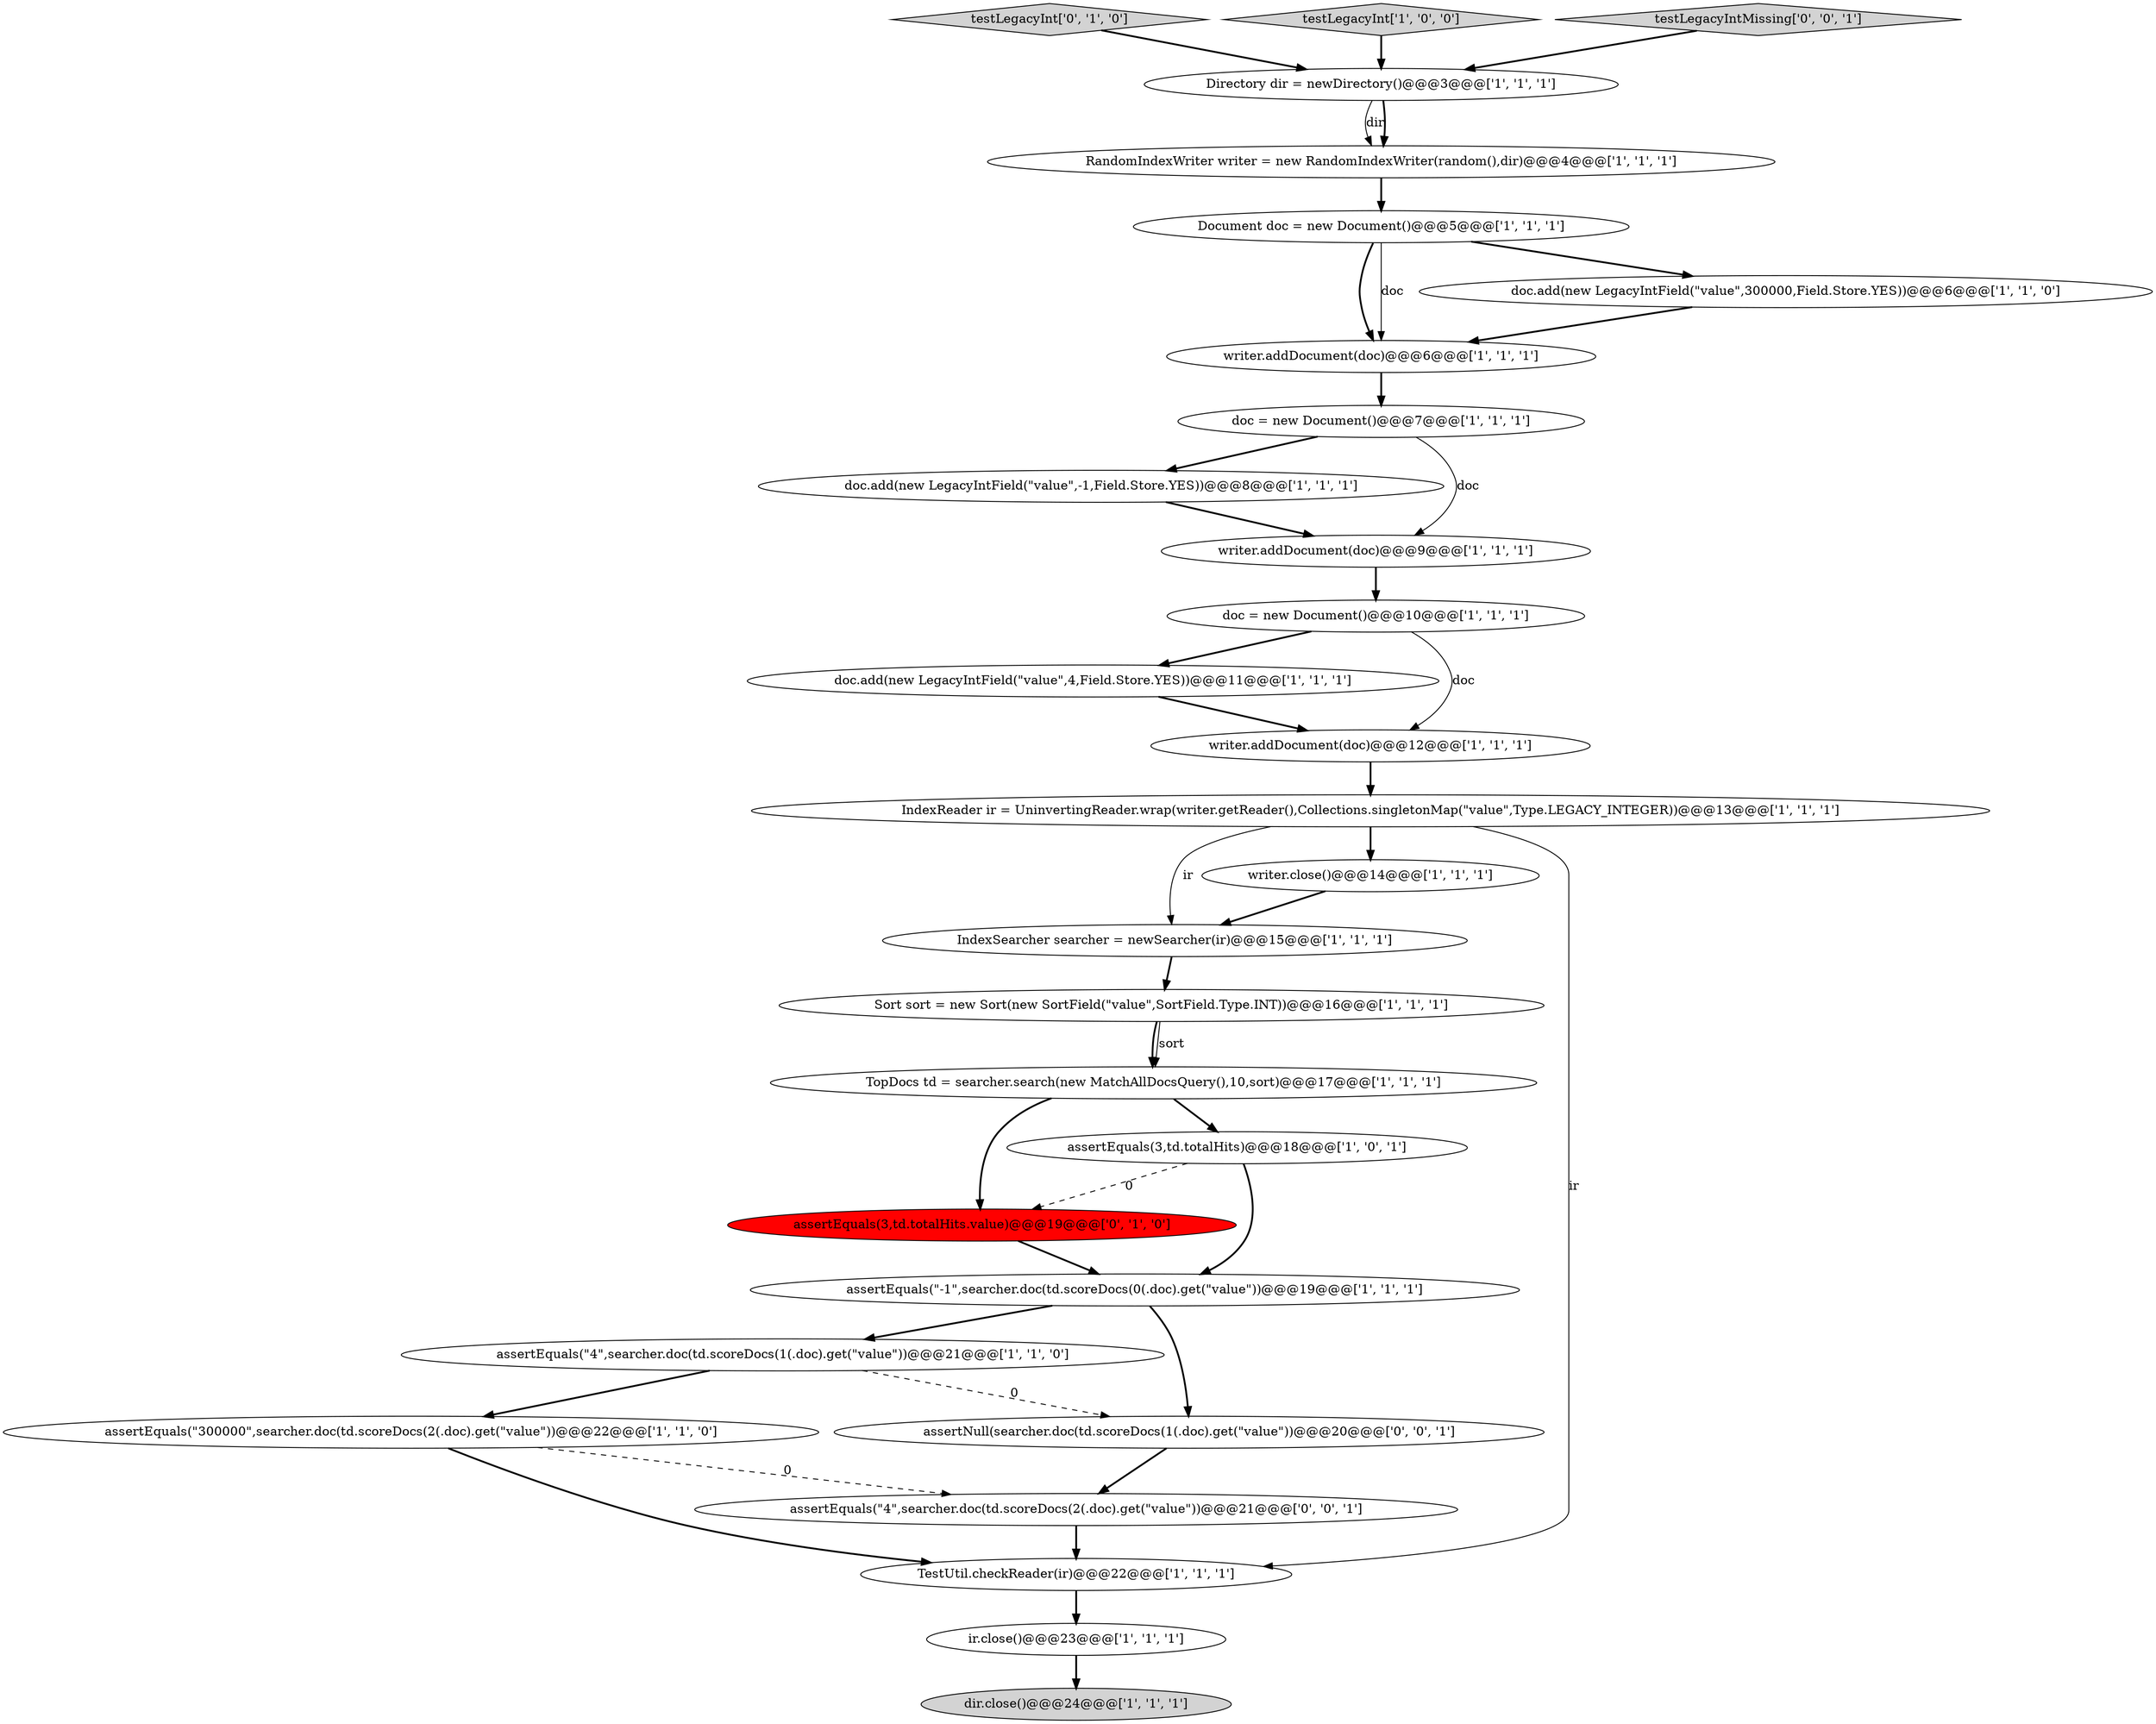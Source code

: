 digraph {
11 [style = filled, label = "assertEquals(\"300000\",searcher.doc(td.scoreDocs(2(.doc).get(\"value\"))@@@22@@@['1', '1', '0']", fillcolor = white, shape = ellipse image = "AAA0AAABBB1BBB"];
26 [style = filled, label = "assertNull(searcher.doc(td.scoreDocs(1(.doc).get(\"value\"))@@@20@@@['0', '0', '1']", fillcolor = white, shape = ellipse image = "AAA0AAABBB3BBB"];
13 [style = filled, label = "assertEquals(3,td.totalHits)@@@18@@@['1', '0', '1']", fillcolor = white, shape = ellipse image = "AAA0AAABBB1BBB"];
27 [style = filled, label = "assertEquals(\"4\",searcher.doc(td.scoreDocs(2(.doc).get(\"value\"))@@@21@@@['0', '0', '1']", fillcolor = white, shape = ellipse image = "AAA0AAABBB3BBB"];
9 [style = filled, label = "writer.addDocument(doc)@@@6@@@['1', '1', '1']", fillcolor = white, shape = ellipse image = "AAA0AAABBB1BBB"];
25 [style = filled, label = "testLegacyInt['0', '1', '0']", fillcolor = lightgray, shape = diamond image = "AAA0AAABBB2BBB"];
23 [style = filled, label = "assertEquals(\"4\",searcher.doc(td.scoreDocs(1(.doc).get(\"value\"))@@@21@@@['1', '1', '0']", fillcolor = white, shape = ellipse image = "AAA0AAABBB1BBB"];
15 [style = filled, label = "doc.add(new LegacyIntField(\"value\",-1,Field.Store.YES))@@@8@@@['1', '1', '1']", fillcolor = white, shape = ellipse image = "AAA0AAABBB1BBB"];
24 [style = filled, label = "assertEquals(3,td.totalHits.value)@@@19@@@['0', '1', '0']", fillcolor = red, shape = ellipse image = "AAA1AAABBB2BBB"];
5 [style = filled, label = "IndexSearcher searcher = newSearcher(ir)@@@15@@@['1', '1', '1']", fillcolor = white, shape = ellipse image = "AAA0AAABBB1BBB"];
2 [style = filled, label = "doc = new Document()@@@7@@@['1', '1', '1']", fillcolor = white, shape = ellipse image = "AAA0AAABBB1BBB"];
16 [style = filled, label = "RandomIndexWriter writer = new RandomIndexWriter(random(),dir)@@@4@@@['1', '1', '1']", fillcolor = white, shape = ellipse image = "AAA0AAABBB1BBB"];
3 [style = filled, label = "Document doc = new Document()@@@5@@@['1', '1', '1']", fillcolor = white, shape = ellipse image = "AAA0AAABBB1BBB"];
18 [style = filled, label = "writer.addDocument(doc)@@@9@@@['1', '1', '1']", fillcolor = white, shape = ellipse image = "AAA0AAABBB1BBB"];
17 [style = filled, label = "assertEquals(\"-1\",searcher.doc(td.scoreDocs(0(.doc).get(\"value\"))@@@19@@@['1', '1', '1']", fillcolor = white, shape = ellipse image = "AAA0AAABBB1BBB"];
10 [style = filled, label = "writer.close()@@@14@@@['1', '1', '1']", fillcolor = white, shape = ellipse image = "AAA0AAABBB1BBB"];
21 [style = filled, label = "TopDocs td = searcher.search(new MatchAllDocsQuery(),10,sort)@@@17@@@['1', '1', '1']", fillcolor = white, shape = ellipse image = "AAA0AAABBB1BBB"];
0 [style = filled, label = "testLegacyInt['1', '0', '0']", fillcolor = lightgray, shape = diamond image = "AAA0AAABBB1BBB"];
20 [style = filled, label = "IndexReader ir = UninvertingReader.wrap(writer.getReader(),Collections.singletonMap(\"value\",Type.LEGACY_INTEGER))@@@13@@@['1', '1', '1']", fillcolor = white, shape = ellipse image = "AAA0AAABBB1BBB"];
4 [style = filled, label = "doc = new Document()@@@10@@@['1', '1', '1']", fillcolor = white, shape = ellipse image = "AAA0AAABBB1BBB"];
19 [style = filled, label = "doc.add(new LegacyIntField(\"value\",4,Field.Store.YES))@@@11@@@['1', '1', '1']", fillcolor = white, shape = ellipse image = "AAA0AAABBB1BBB"];
8 [style = filled, label = "writer.addDocument(doc)@@@12@@@['1', '1', '1']", fillcolor = white, shape = ellipse image = "AAA0AAABBB1BBB"];
7 [style = filled, label = "Directory dir = newDirectory()@@@3@@@['1', '1', '1']", fillcolor = white, shape = ellipse image = "AAA0AAABBB1BBB"];
1 [style = filled, label = "doc.add(new LegacyIntField(\"value\",300000,Field.Store.YES))@@@6@@@['1', '1', '0']", fillcolor = white, shape = ellipse image = "AAA0AAABBB1BBB"];
14 [style = filled, label = "dir.close()@@@24@@@['1', '1', '1']", fillcolor = lightgray, shape = ellipse image = "AAA0AAABBB1BBB"];
28 [style = filled, label = "testLegacyIntMissing['0', '0', '1']", fillcolor = lightgray, shape = diamond image = "AAA0AAABBB3BBB"];
22 [style = filled, label = "ir.close()@@@23@@@['1', '1', '1']", fillcolor = white, shape = ellipse image = "AAA0AAABBB1BBB"];
6 [style = filled, label = "TestUtil.checkReader(ir)@@@22@@@['1', '1', '1']", fillcolor = white, shape = ellipse image = "AAA0AAABBB1BBB"];
12 [style = filled, label = "Sort sort = new Sort(new SortField(\"value\",SortField.Type.INT))@@@16@@@['1', '1', '1']", fillcolor = white, shape = ellipse image = "AAA0AAABBB1BBB"];
16->3 [style = bold, label=""];
4->8 [style = solid, label="doc"];
20->5 [style = solid, label="ir"];
12->21 [style = solid, label="sort"];
17->26 [style = bold, label=""];
3->1 [style = bold, label=""];
9->2 [style = bold, label=""];
6->22 [style = bold, label=""];
12->21 [style = bold, label=""];
11->6 [style = bold, label=""];
20->6 [style = solid, label="ir"];
4->19 [style = bold, label=""];
28->7 [style = bold, label=""];
21->24 [style = bold, label=""];
23->26 [style = dashed, label="0"];
25->7 [style = bold, label=""];
15->18 [style = bold, label=""];
17->23 [style = bold, label=""];
27->6 [style = bold, label=""];
19->8 [style = bold, label=""];
1->9 [style = bold, label=""];
20->10 [style = bold, label=""];
0->7 [style = bold, label=""];
3->9 [style = bold, label=""];
13->17 [style = bold, label=""];
26->27 [style = bold, label=""];
13->24 [style = dashed, label="0"];
2->18 [style = solid, label="doc"];
8->20 [style = bold, label=""];
10->5 [style = bold, label=""];
18->4 [style = bold, label=""];
5->12 [style = bold, label=""];
3->9 [style = solid, label="doc"];
7->16 [style = solid, label="dir"];
2->15 [style = bold, label=""];
7->16 [style = bold, label=""];
24->17 [style = bold, label=""];
11->27 [style = dashed, label="0"];
23->11 [style = bold, label=""];
22->14 [style = bold, label=""];
21->13 [style = bold, label=""];
}
